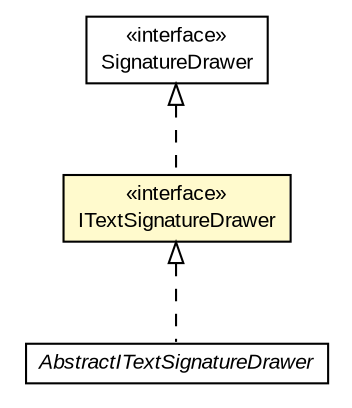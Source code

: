 #!/usr/local/bin/dot
#
# Class diagram 
# Generated by UMLGraph version R5_6-24-gf6e263 (http://www.umlgraph.org/)
#

digraph G {
	edge [fontname="arial",fontsize=10,labelfontname="arial",labelfontsize=10];
	node [fontname="arial",fontsize=10,shape=plaintext];
	nodesep=0.25;
	ranksep=0.5;
	// eu.europa.esig.dss.pdf.visible.SignatureDrawer
	c380175 [label=<<table title="eu.europa.esig.dss.pdf.visible.SignatureDrawer" border="0" cellborder="1" cellspacing="0" cellpadding="2" port="p" href="../../visible/SignatureDrawer.html">
		<tr><td><table border="0" cellspacing="0" cellpadding="1">
<tr><td align="center" balign="center"> &#171;interface&#187; </td></tr>
<tr><td align="center" balign="center"> SignatureDrawer </td></tr>
		</table></td></tr>
		</table>>, URL="../../visible/SignatureDrawer.html", fontname="arial", fontcolor="black", fontsize=10.0];
	// eu.europa.esig.dss.pdf.openpdf.visible.ITextSignatureDrawer
	c380191 [label=<<table title="eu.europa.esig.dss.pdf.openpdf.visible.ITextSignatureDrawer" border="0" cellborder="1" cellspacing="0" cellpadding="2" port="p" bgcolor="lemonChiffon" href="./ITextSignatureDrawer.html">
		<tr><td><table border="0" cellspacing="0" cellpadding="1">
<tr><td align="center" balign="center"> &#171;interface&#187; </td></tr>
<tr><td align="center" balign="center"> ITextSignatureDrawer </td></tr>
		</table></td></tr>
		</table>>, URL="./ITextSignatureDrawer.html", fontname="arial", fontcolor="black", fontsize=10.0];
	// eu.europa.esig.dss.pdf.openpdf.visible.AbstractITextSignatureDrawer
	c380193 [label=<<table title="eu.europa.esig.dss.pdf.openpdf.visible.AbstractITextSignatureDrawer" border="0" cellborder="1" cellspacing="0" cellpadding="2" port="p" href="./AbstractITextSignatureDrawer.html">
		<tr><td><table border="0" cellspacing="0" cellpadding="1">
<tr><td align="center" balign="center"><font face="arial italic"> AbstractITextSignatureDrawer </font></td></tr>
		</table></td></tr>
		</table>>, URL="./AbstractITextSignatureDrawer.html", fontname="arial", fontcolor="black", fontsize=10.0];
	//eu.europa.esig.dss.pdf.openpdf.visible.ITextSignatureDrawer implements eu.europa.esig.dss.pdf.visible.SignatureDrawer
	c380175:p -> c380191:p [dir=back,arrowtail=empty,style=dashed];
	//eu.europa.esig.dss.pdf.openpdf.visible.AbstractITextSignatureDrawer implements eu.europa.esig.dss.pdf.openpdf.visible.ITextSignatureDrawer
	c380191:p -> c380193:p [dir=back,arrowtail=empty,style=dashed];
}

